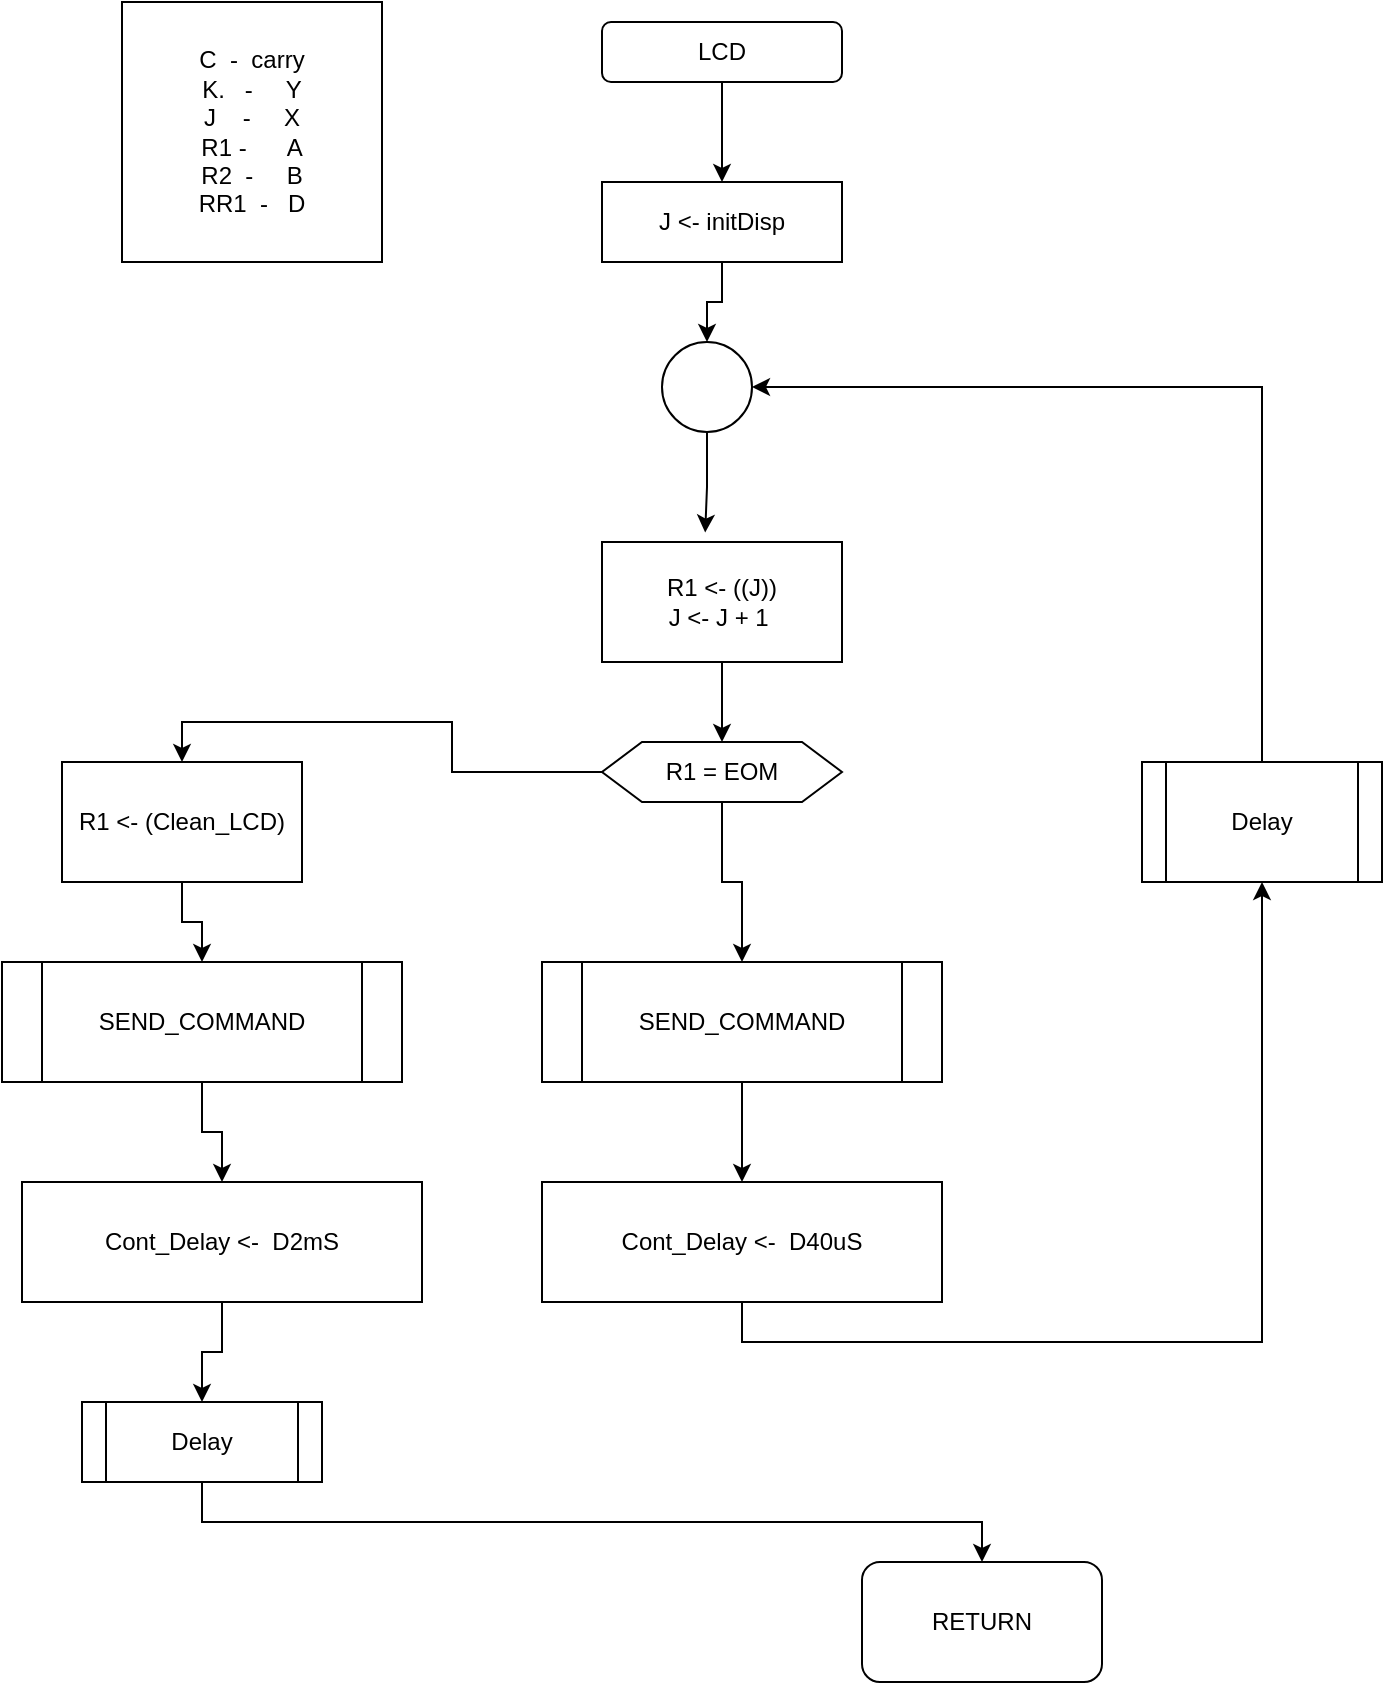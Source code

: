 <mxfile version="14.4.3" type="device"><diagram id="oQBS9atG_nGpeFbeFMqw" name="Page-1"><mxGraphModel dx="1252" dy="672" grid="1" gridSize="10" guides="1" tooltips="1" connect="1" arrows="1" fold="1" page="1" pageScale="1" pageWidth="850" pageHeight="1100" math="0" shadow="0"><root><mxCell id="0"/><mxCell id="1" parent="0"/><mxCell id="I7hRPP952BB8ef-8ro2c-1" value="C &amp;nbsp;- &amp;nbsp;carry&lt;br&gt;K. &amp;nbsp; - &amp;nbsp; &amp;nbsp; Y&lt;br&gt;J &amp;nbsp; &amp;nbsp;- &amp;nbsp; &amp;nbsp; X&lt;br&gt;R1 - &amp;nbsp; &amp;nbsp; &amp;nbsp;A&lt;br&gt;R2 &amp;nbsp;- &amp;nbsp; &amp;nbsp; B&lt;br&gt;RR1 &amp;nbsp;- &amp;nbsp; D" style="whiteSpace=wrap;html=1;aspect=fixed;" parent="1" vertex="1"><mxGeometry x="250" y="190" width="130" height="130" as="geometry"/></mxCell><mxCell id="I7hRPP952BB8ef-8ro2c-2" style="edgeStyle=orthogonalEdgeStyle;rounded=0;orthogonalLoop=1;jettySize=auto;html=1;exitX=0.5;exitY=1;exitDx=0;exitDy=0;" parent="1" source="I7hRPP952BB8ef-8ro2c-3" edge="1"><mxGeometry relative="1" as="geometry"><mxPoint x="550" y="280" as="targetPoint"/></mxGeometry></mxCell><mxCell id="I7hRPP952BB8ef-8ro2c-3" value="LCD" style="rounded=1;whiteSpace=wrap;html=1;" parent="1" vertex="1"><mxGeometry x="490" y="200" width="120" height="30" as="geometry"/></mxCell><mxCell id="I7hRPP952BB8ef-8ro2c-4" style="edgeStyle=orthogonalEdgeStyle;rounded=0;orthogonalLoop=1;jettySize=auto;html=1;exitX=0.5;exitY=1;exitDx=0;exitDy=0;entryX=0.5;entryY=0;entryDx=0;entryDy=0;" parent="1" source="I7hRPP952BB8ef-8ro2c-5" target="I7hRPP952BB8ef-8ro2c-7" edge="1"><mxGeometry relative="1" as="geometry"/></mxCell><mxCell id="I7hRPP952BB8ef-8ro2c-5" value="J &amp;lt;- initDisp" style="rounded=0;whiteSpace=wrap;html=1;" parent="1" vertex="1"><mxGeometry x="490" y="280" width="120" height="40" as="geometry"/></mxCell><mxCell id="I7hRPP952BB8ef-8ro2c-6" style="edgeStyle=orthogonalEdgeStyle;rounded=0;orthogonalLoop=1;jettySize=auto;html=1;exitX=0.5;exitY=1;exitDx=0;exitDy=0;entryX=0.43;entryY=-0.079;entryDx=0;entryDy=0;entryPerimeter=0;" parent="1" source="I7hRPP952BB8ef-8ro2c-7" target="I7hRPP952BB8ef-8ro2c-9" edge="1"><mxGeometry relative="1" as="geometry"/></mxCell><mxCell id="I7hRPP952BB8ef-8ro2c-7" value="" style="ellipse;whiteSpace=wrap;html=1;aspect=fixed;" parent="1" vertex="1"><mxGeometry x="520" y="360" width="45" height="45" as="geometry"/></mxCell><mxCell id="I7hRPP952BB8ef-8ro2c-8" style="edgeStyle=orthogonalEdgeStyle;rounded=0;orthogonalLoop=1;jettySize=auto;html=1;exitX=0.5;exitY=1;exitDx=0;exitDy=0;entryX=0.5;entryY=0;entryDx=0;entryDy=0;" parent="1" source="I7hRPP952BB8ef-8ro2c-9" target="I7hRPP952BB8ef-8ro2c-12" edge="1"><mxGeometry relative="1" as="geometry"/></mxCell><mxCell id="I7hRPP952BB8ef-8ro2c-9" value="R1 &amp;lt;- ((J))&lt;br&gt;J &amp;lt;- J + 1&amp;nbsp;" style="rounded=0;whiteSpace=wrap;html=1;" parent="1" vertex="1"><mxGeometry x="490" y="460" width="120" height="60" as="geometry"/></mxCell><mxCell id="I7hRPP952BB8ef-8ro2c-10" style="edgeStyle=orthogonalEdgeStyle;rounded=0;orthogonalLoop=1;jettySize=auto;html=1;exitX=0;exitY=0.5;exitDx=0;exitDy=0;entryX=0.5;entryY=0;entryDx=0;entryDy=0;" parent="1" source="I7hRPP952BB8ef-8ro2c-12" target="I7hRPP952BB8ef-8ro2c-14" edge="1"><mxGeometry relative="1" as="geometry"/></mxCell><mxCell id="I7hRPP952BB8ef-8ro2c-11" style="edgeStyle=orthogonalEdgeStyle;rounded=0;orthogonalLoop=1;jettySize=auto;html=1;exitX=0.5;exitY=1;exitDx=0;exitDy=0;entryX=0.5;entryY=0;entryDx=0;entryDy=0;" parent="1" source="I7hRPP952BB8ef-8ro2c-12" target="I7hRPP952BB8ef-8ro2c-23" edge="1"><mxGeometry relative="1" as="geometry"/></mxCell><mxCell id="I7hRPP952BB8ef-8ro2c-12" value="R1 = EOM" style="shape=hexagon;perimeter=hexagonPerimeter2;whiteSpace=wrap;html=1;fixedSize=1;" parent="1" vertex="1"><mxGeometry x="490" y="560" width="120" height="30" as="geometry"/></mxCell><mxCell id="I7hRPP952BB8ef-8ro2c-13" style="edgeStyle=orthogonalEdgeStyle;rounded=0;orthogonalLoop=1;jettySize=auto;html=1;exitX=0.5;exitY=1;exitDx=0;exitDy=0;" parent="1" source="I7hRPP952BB8ef-8ro2c-14" target="I7hRPP952BB8ef-8ro2c-16" edge="1"><mxGeometry relative="1" as="geometry"/></mxCell><mxCell id="I7hRPP952BB8ef-8ro2c-14" value="R1 &amp;lt;- (Clean_LCD)" style="rounded=0;whiteSpace=wrap;html=1;" parent="1" vertex="1"><mxGeometry x="220" y="570" width="120" height="60" as="geometry"/></mxCell><mxCell id="I7hRPP952BB8ef-8ro2c-15" style="edgeStyle=orthogonalEdgeStyle;rounded=0;orthogonalLoop=1;jettySize=auto;html=1;exitX=0.5;exitY=1;exitDx=0;exitDy=0;" parent="1" source="I7hRPP952BB8ef-8ro2c-16" target="I7hRPP952BB8ef-8ro2c-18" edge="1"><mxGeometry relative="1" as="geometry"/></mxCell><mxCell id="I7hRPP952BB8ef-8ro2c-16" value="SEND_COMMAND" style="shape=process;whiteSpace=wrap;html=1;backgroundOutline=1;" parent="1" vertex="1"><mxGeometry x="190" y="670" width="200" height="60" as="geometry"/></mxCell><mxCell id="I7hRPP952BB8ef-8ro2c-17" style="edgeStyle=orthogonalEdgeStyle;rounded=0;orthogonalLoop=1;jettySize=auto;html=1;exitX=0.5;exitY=1;exitDx=0;exitDy=0;entryX=0.5;entryY=0;entryDx=0;entryDy=0;" parent="1" source="I7hRPP952BB8ef-8ro2c-18" target="I7hRPP952BB8ef-8ro2c-20" edge="1"><mxGeometry relative="1" as="geometry"/></mxCell><mxCell id="I7hRPP952BB8ef-8ro2c-18" value="Cont_Delay &amp;lt;- &amp;nbsp;D2mS" style="rounded=0;whiteSpace=wrap;html=1;" parent="1" vertex="1"><mxGeometry x="200" y="780" width="200" height="60" as="geometry"/></mxCell><mxCell id="QGbvY8eml93B-s6fOR1g-1" style="edgeStyle=orthogonalEdgeStyle;rounded=0;orthogonalLoop=1;jettySize=auto;html=1;exitX=0.5;exitY=1;exitDx=0;exitDy=0;entryX=0.5;entryY=0;entryDx=0;entryDy=0;" edge="1" parent="1" source="I7hRPP952BB8ef-8ro2c-20" target="I7hRPP952BB8ef-8ro2c-21"><mxGeometry relative="1" as="geometry"/></mxCell><mxCell id="I7hRPP952BB8ef-8ro2c-20" value="Delay" style="shape=process;whiteSpace=wrap;html=1;backgroundOutline=1;" parent="1" vertex="1"><mxGeometry x="230" y="890" width="120" height="40" as="geometry"/></mxCell><mxCell id="I7hRPP952BB8ef-8ro2c-21" value="RETURN" style="rounded=1;whiteSpace=wrap;html=1;" parent="1" vertex="1"><mxGeometry x="620" y="970" width="120" height="60" as="geometry"/></mxCell><mxCell id="I7hRPP952BB8ef-8ro2c-22" style="edgeStyle=orthogonalEdgeStyle;rounded=0;orthogonalLoop=1;jettySize=auto;html=1;exitX=0.5;exitY=1;exitDx=0;exitDy=0;entryX=0.5;entryY=0;entryDx=0;entryDy=0;" parent="1" source="I7hRPP952BB8ef-8ro2c-23" target="I7hRPP952BB8ef-8ro2c-25" edge="1"><mxGeometry relative="1" as="geometry"/></mxCell><mxCell id="I7hRPP952BB8ef-8ro2c-23" value="SEND_COMMAND" style="shape=process;whiteSpace=wrap;html=1;backgroundOutline=1;" parent="1" vertex="1"><mxGeometry x="460" y="670" width="200" height="60" as="geometry"/></mxCell><mxCell id="I7hRPP952BB8ef-8ro2c-24" style="edgeStyle=orthogonalEdgeStyle;rounded=0;orthogonalLoop=1;jettySize=auto;html=1;exitX=0.5;exitY=1;exitDx=0;exitDy=0;entryX=0.5;entryY=1;entryDx=0;entryDy=0;" parent="1" source="I7hRPP952BB8ef-8ro2c-25" target="I7hRPP952BB8ef-8ro2c-27" edge="1"><mxGeometry relative="1" as="geometry"/></mxCell><mxCell id="I7hRPP952BB8ef-8ro2c-25" value="Cont_Delay &amp;lt;- &amp;nbsp;D40uS" style="rounded=0;whiteSpace=wrap;html=1;" parent="1" vertex="1"><mxGeometry x="460" y="780" width="200" height="60" as="geometry"/></mxCell><mxCell id="I7hRPP952BB8ef-8ro2c-26" style="edgeStyle=orthogonalEdgeStyle;rounded=0;orthogonalLoop=1;jettySize=auto;html=1;exitX=0.5;exitY=0;exitDx=0;exitDy=0;entryX=1;entryY=0.5;entryDx=0;entryDy=0;" parent="1" source="I7hRPP952BB8ef-8ro2c-27" target="I7hRPP952BB8ef-8ro2c-7" edge="1"><mxGeometry relative="1" as="geometry"/></mxCell><mxCell id="I7hRPP952BB8ef-8ro2c-27" value="Delay" style="shape=process;whiteSpace=wrap;html=1;backgroundOutline=1;" parent="1" vertex="1"><mxGeometry x="760" y="570" width="120" height="60" as="geometry"/></mxCell></root></mxGraphModel></diagram></mxfile>